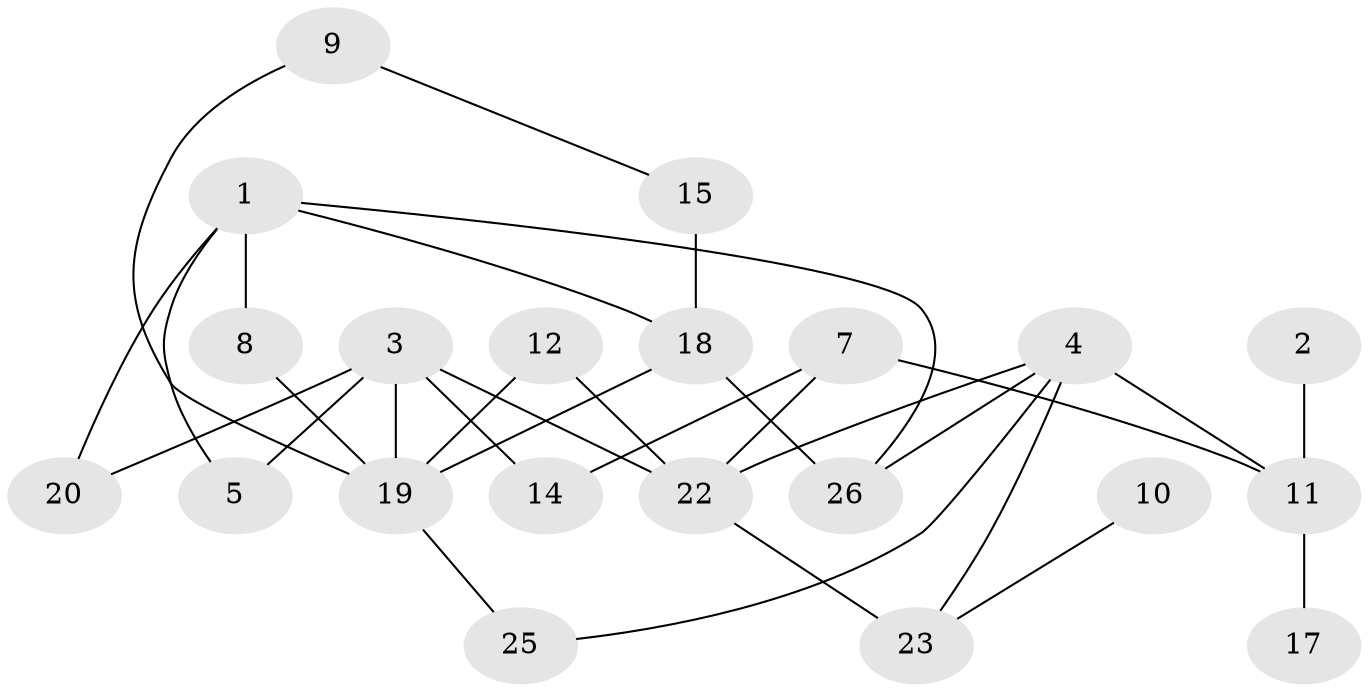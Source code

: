// original degree distribution, {2: 0.27450980392156865, 5: 0.058823529411764705, 3: 0.21568627450980393, 4: 0.13725490196078433, 6: 0.0196078431372549, 1: 0.19607843137254902, 0: 0.09803921568627451}
// Generated by graph-tools (version 1.1) at 2025/00/03/09/25 03:00:54]
// undirected, 21 vertices, 31 edges
graph export_dot {
graph [start="1"]
  node [color=gray90,style=filled];
  1;
  2;
  3;
  4;
  5;
  7;
  8;
  9;
  10;
  11;
  12;
  14;
  15;
  17;
  18;
  19;
  20;
  22;
  23;
  25;
  26;
  1 -- 5 [weight=1.0];
  1 -- 8 [weight=2.0];
  1 -- 18 [weight=1.0];
  1 -- 20 [weight=1.0];
  1 -- 26 [weight=1.0];
  2 -- 11 [weight=1.0];
  3 -- 5 [weight=1.0];
  3 -- 14 [weight=1.0];
  3 -- 19 [weight=1.0];
  3 -- 20 [weight=1.0];
  3 -- 22 [weight=2.0];
  4 -- 11 [weight=1.0];
  4 -- 22 [weight=1.0];
  4 -- 23 [weight=1.0];
  4 -- 25 [weight=1.0];
  4 -- 26 [weight=1.0];
  7 -- 11 [weight=1.0];
  7 -- 14 [weight=1.0];
  7 -- 22 [weight=1.0];
  8 -- 19 [weight=1.0];
  9 -- 15 [weight=1.0];
  9 -- 19 [weight=1.0];
  10 -- 23 [weight=1.0];
  11 -- 17 [weight=1.0];
  12 -- 19 [weight=1.0];
  12 -- 22 [weight=1.0];
  15 -- 18 [weight=2.0];
  18 -- 19 [weight=1.0];
  18 -- 26 [weight=1.0];
  19 -- 25 [weight=1.0];
  22 -- 23 [weight=2.0];
}
